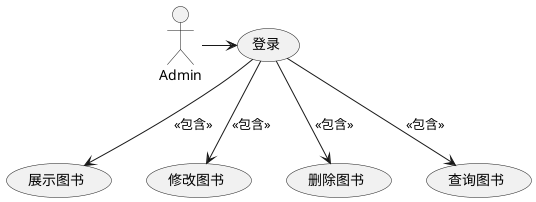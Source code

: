 @startuml
'https://plantuml.com/use-case-diagram

:Admin: as Admin

Admin -right-> (登录)
(登录)-->(展示图书):<<包含>>
(登录)-->(修改图书):<<包含>>
(登录)-->(删除图书):<<包含>>
(登录)-->(查询图书):<<包含>>




@enduml